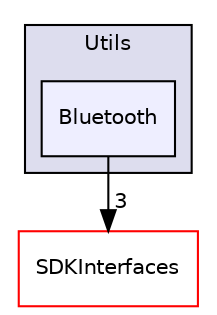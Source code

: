 digraph "/workplace/avs-device-sdk/AVSCommon/Utils/include/AVSCommon/Utils/Bluetooth" {
  compound=true
  node [ fontsize="10", fontname="Helvetica"];
  edge [ labelfontsize="10", labelfontname="Helvetica"];
  subgraph clusterdir_ee116be5d1129358ffaec72096859541 {
    graph [ bgcolor="#ddddee", pencolor="black", label="Utils" fontname="Helvetica", fontsize="10", URL="dir_ee116be5d1129358ffaec72096859541.html"]
  dir_6eadaab29cdb7047f6853df6d41739df [shape=box, label="Bluetooth", style="filled", fillcolor="#eeeeff", pencolor="black", URL="dir_6eadaab29cdb7047f6853df6d41739df.html"];
  }
  dir_97afc8111b754cf401b73024f872f45d [shape=box label="SDKInterfaces" fillcolor="white" style="filled" color="red" URL="dir_97afc8111b754cf401b73024f872f45d.html"];
  dir_6eadaab29cdb7047f6853df6d41739df->dir_97afc8111b754cf401b73024f872f45d [headlabel="3", labeldistance=1.5 headhref="dir_000075_000020.html"];
}
